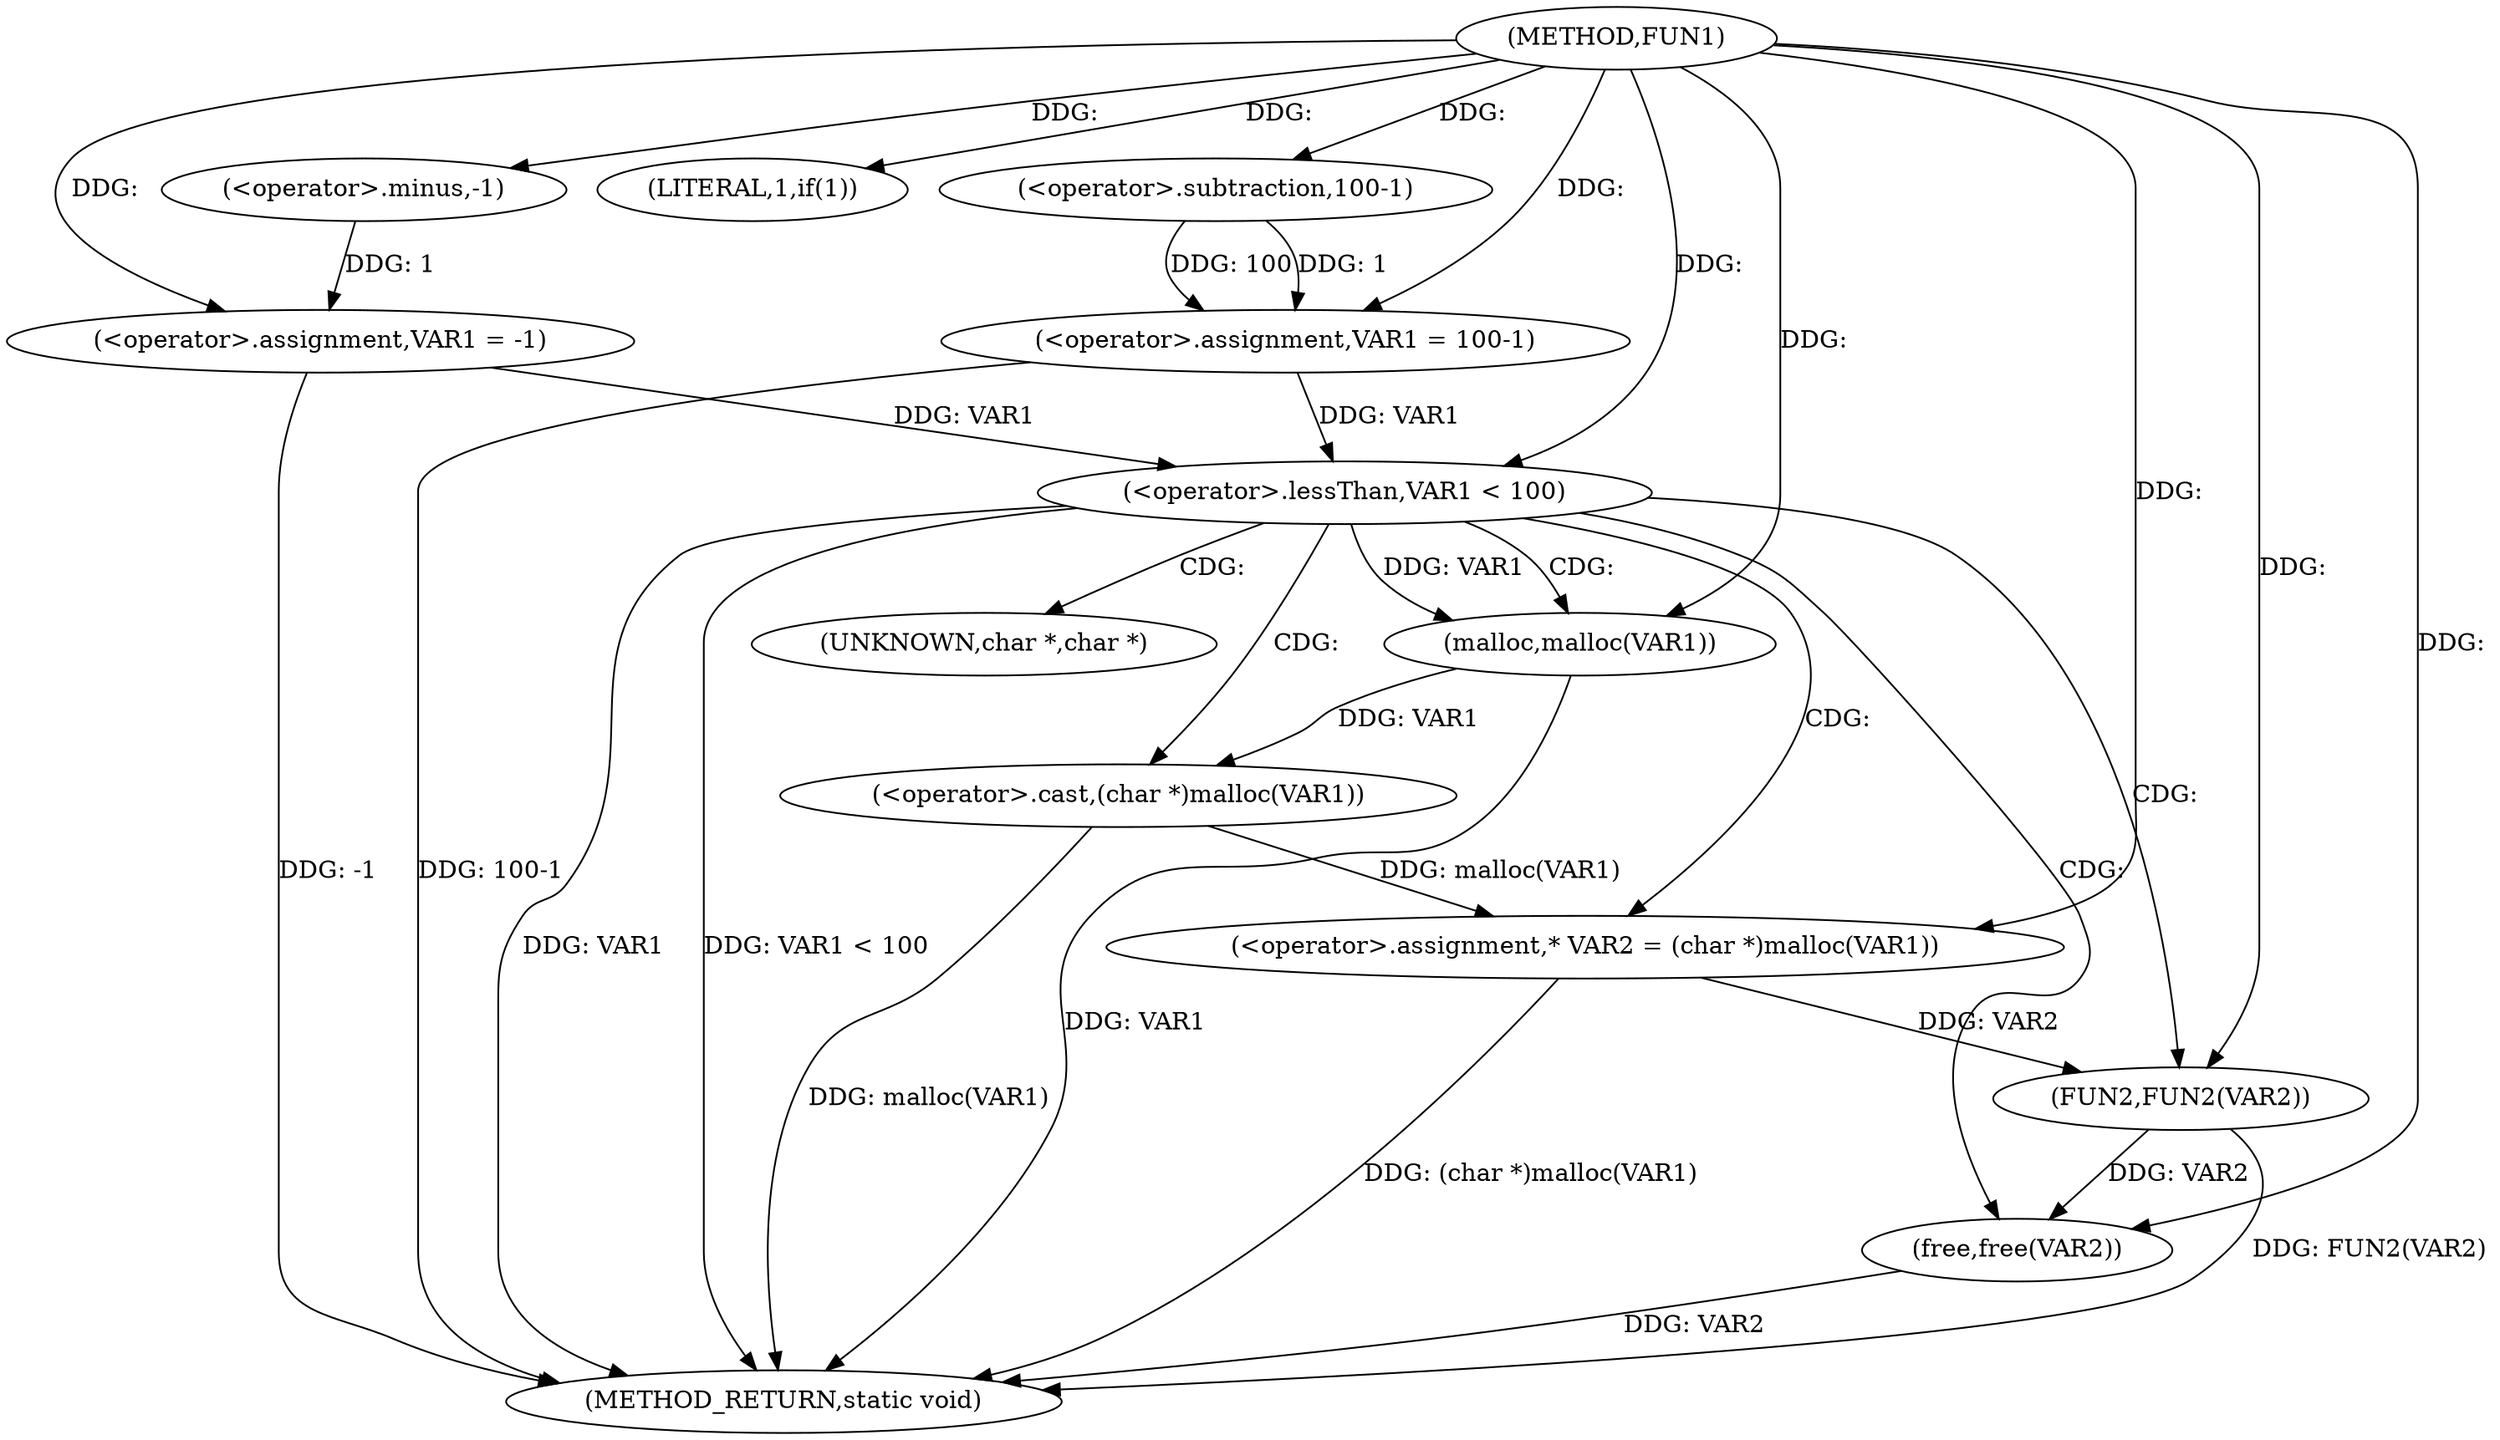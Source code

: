 digraph FUN1 {  
"1000100" [label = "(METHOD,FUN1)" ]
"1000131" [label = "(METHOD_RETURN,static void)" ]
"1000103" [label = "(<operator>.assignment,VAR1 = -1)" ]
"1000105" [label = "(<operator>.minus,-1)" ]
"1000108" [label = "(LITERAL,1,if(1))" ]
"1000110" [label = "(<operator>.assignment,VAR1 = 100-1)" ]
"1000112" [label = "(<operator>.subtraction,100-1)" ]
"1000116" [label = "(<operator>.lessThan,VAR1 < 100)" ]
"1000121" [label = "(<operator>.assignment,* VAR2 = (char *)malloc(VAR1))" ]
"1000123" [label = "(<operator>.cast,(char *)malloc(VAR1))" ]
"1000125" [label = "(malloc,malloc(VAR1))" ]
"1000127" [label = "(FUN2,FUN2(VAR2))" ]
"1000129" [label = "(free,free(VAR2))" ]
"1000124" [label = "(UNKNOWN,char *,char *)" ]
  "1000116" -> "1000131"  [ label = "DDG: VAR1"] 
  "1000123" -> "1000131"  [ label = "DDG: malloc(VAR1)"] 
  "1000103" -> "1000131"  [ label = "DDG: -1"] 
  "1000121" -> "1000131"  [ label = "DDG: (char *)malloc(VAR1)"] 
  "1000127" -> "1000131"  [ label = "DDG: FUN2(VAR2)"] 
  "1000110" -> "1000131"  [ label = "DDG: 100-1"] 
  "1000116" -> "1000131"  [ label = "DDG: VAR1 < 100"] 
  "1000129" -> "1000131"  [ label = "DDG: VAR2"] 
  "1000125" -> "1000131"  [ label = "DDG: VAR1"] 
  "1000105" -> "1000103"  [ label = "DDG: 1"] 
  "1000100" -> "1000103"  [ label = "DDG: "] 
  "1000100" -> "1000105"  [ label = "DDG: "] 
  "1000100" -> "1000108"  [ label = "DDG: "] 
  "1000112" -> "1000110"  [ label = "DDG: 100"] 
  "1000112" -> "1000110"  [ label = "DDG: 1"] 
  "1000100" -> "1000110"  [ label = "DDG: "] 
  "1000100" -> "1000112"  [ label = "DDG: "] 
  "1000103" -> "1000116"  [ label = "DDG: VAR1"] 
  "1000110" -> "1000116"  [ label = "DDG: VAR1"] 
  "1000100" -> "1000116"  [ label = "DDG: "] 
  "1000123" -> "1000121"  [ label = "DDG: malloc(VAR1)"] 
  "1000100" -> "1000121"  [ label = "DDG: "] 
  "1000125" -> "1000123"  [ label = "DDG: VAR1"] 
  "1000116" -> "1000125"  [ label = "DDG: VAR1"] 
  "1000100" -> "1000125"  [ label = "DDG: "] 
  "1000121" -> "1000127"  [ label = "DDG: VAR2"] 
  "1000100" -> "1000127"  [ label = "DDG: "] 
  "1000127" -> "1000129"  [ label = "DDG: VAR2"] 
  "1000100" -> "1000129"  [ label = "DDG: "] 
  "1000116" -> "1000121"  [ label = "CDG: "] 
  "1000116" -> "1000129"  [ label = "CDG: "] 
  "1000116" -> "1000123"  [ label = "CDG: "] 
  "1000116" -> "1000124"  [ label = "CDG: "] 
  "1000116" -> "1000125"  [ label = "CDG: "] 
  "1000116" -> "1000127"  [ label = "CDG: "] 
}
